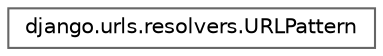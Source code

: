 digraph "Graphical Class Hierarchy"
{
 // LATEX_PDF_SIZE
  bgcolor="transparent";
  edge [fontname=Helvetica,fontsize=10,labelfontname=Helvetica,labelfontsize=10];
  node [fontname=Helvetica,fontsize=10,shape=box,height=0.2,width=0.4];
  rankdir="LR";
  Node0 [id="Node000000",label="django.urls.resolvers.URLPattern",height=0.2,width=0.4,color="grey40", fillcolor="white", style="filled",URL="$classdjango_1_1urls_1_1resolvers_1_1_u_r_l_pattern.html",tooltip=" "];
}
